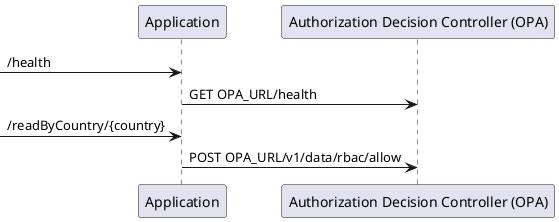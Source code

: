 @startuml

-> Application: /health
Application -> "Authorization Decision Controller (OPA)" : GET OPA_URL/health

-> Application: /readByCountry/{country}
Application -> "Authorization Decision Controller (OPA)" : POST OPA_URL/v1/data/rbac/allow

@enduml


